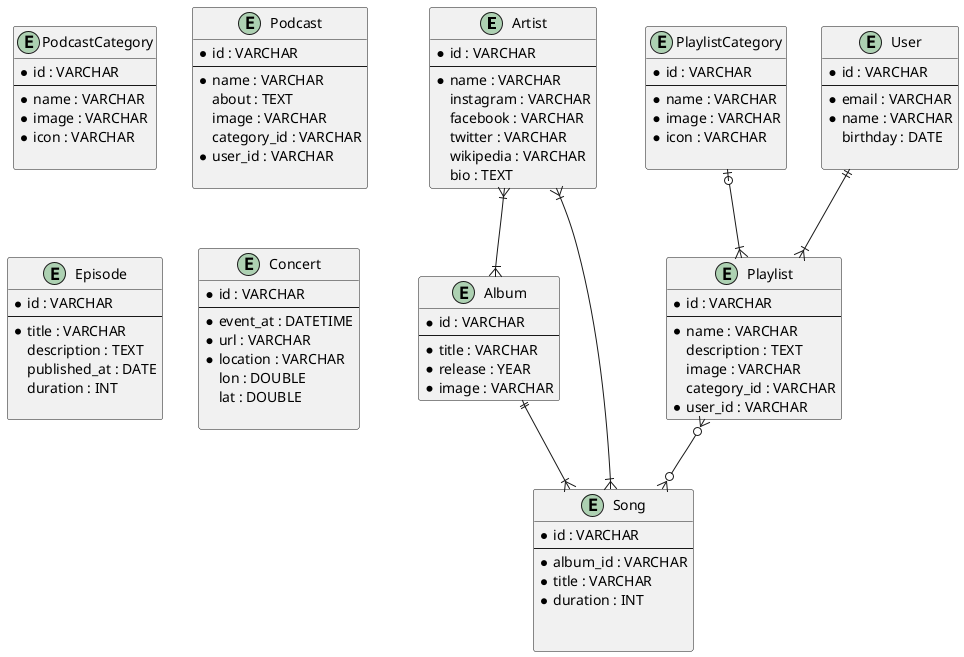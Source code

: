 @startuml
entity Artist {
    * id : VARCHAR
    --
    * name : VARCHAR
    instagram : VARCHAR
    facebook : VARCHAR
    twitter : VARCHAR
    wikipedia : VARCHAR
    bio : TEXT
}

entity Album {
    * id : VARCHAR
    --
    * title : VARCHAR
    * release : YEAR
    * image : VARCHAR
}

entity Song {
    * id : VARCHAR
    --
    * album_id : VARCHAR
    * title : VARCHAR
    * duration : INT


}

entity PlaylistCategory {
    * id : VARCHAR
    --
    * name : VARCHAR
    * image : VARCHAR
    * icon : VARCHAR

}


entity Playlist {
    * id : VARCHAR
    --
    * name : VARCHAR
    description : TEXT
    image : VARCHAR
    category_id : VARCHAR
    * user_id : VARCHAR
}

entity PodcastCategory {
    * id : VARCHAR
    --
    * name : VARCHAR
    * image : VARCHAR
    * icon : VARCHAR

}

entity Podcast {
    * id : VARCHAR
    --
    * name : VARCHAR
    about : TEXT
    image : VARCHAR
    category_id : VARCHAR
    * user_id : VARCHAR

}

entity Episode {
    * id : VARCHAR
    --
    * title : VARCHAR
    description : TEXT
    published_at : DATE
    duration : INT

}

entity User {
    * id : VARCHAR
    --
    * email : VARCHAR
    * name : VARCHAR
    birthday : DATE

}

entity Concert {
   * id : VARCHAR
   --
   * event_at : DATETIME
   * url : VARCHAR
   * location : VARCHAR
   lon : DOUBLE
   lat : DOUBLE

}
Artist }|--|{ Album
Album ||--|{ Song
Artist }|--|{ Song
PlaylistCategory |o--|{ Playlist
User ||--|{ Playlist
Playlist }o--o{ Song
@enduml